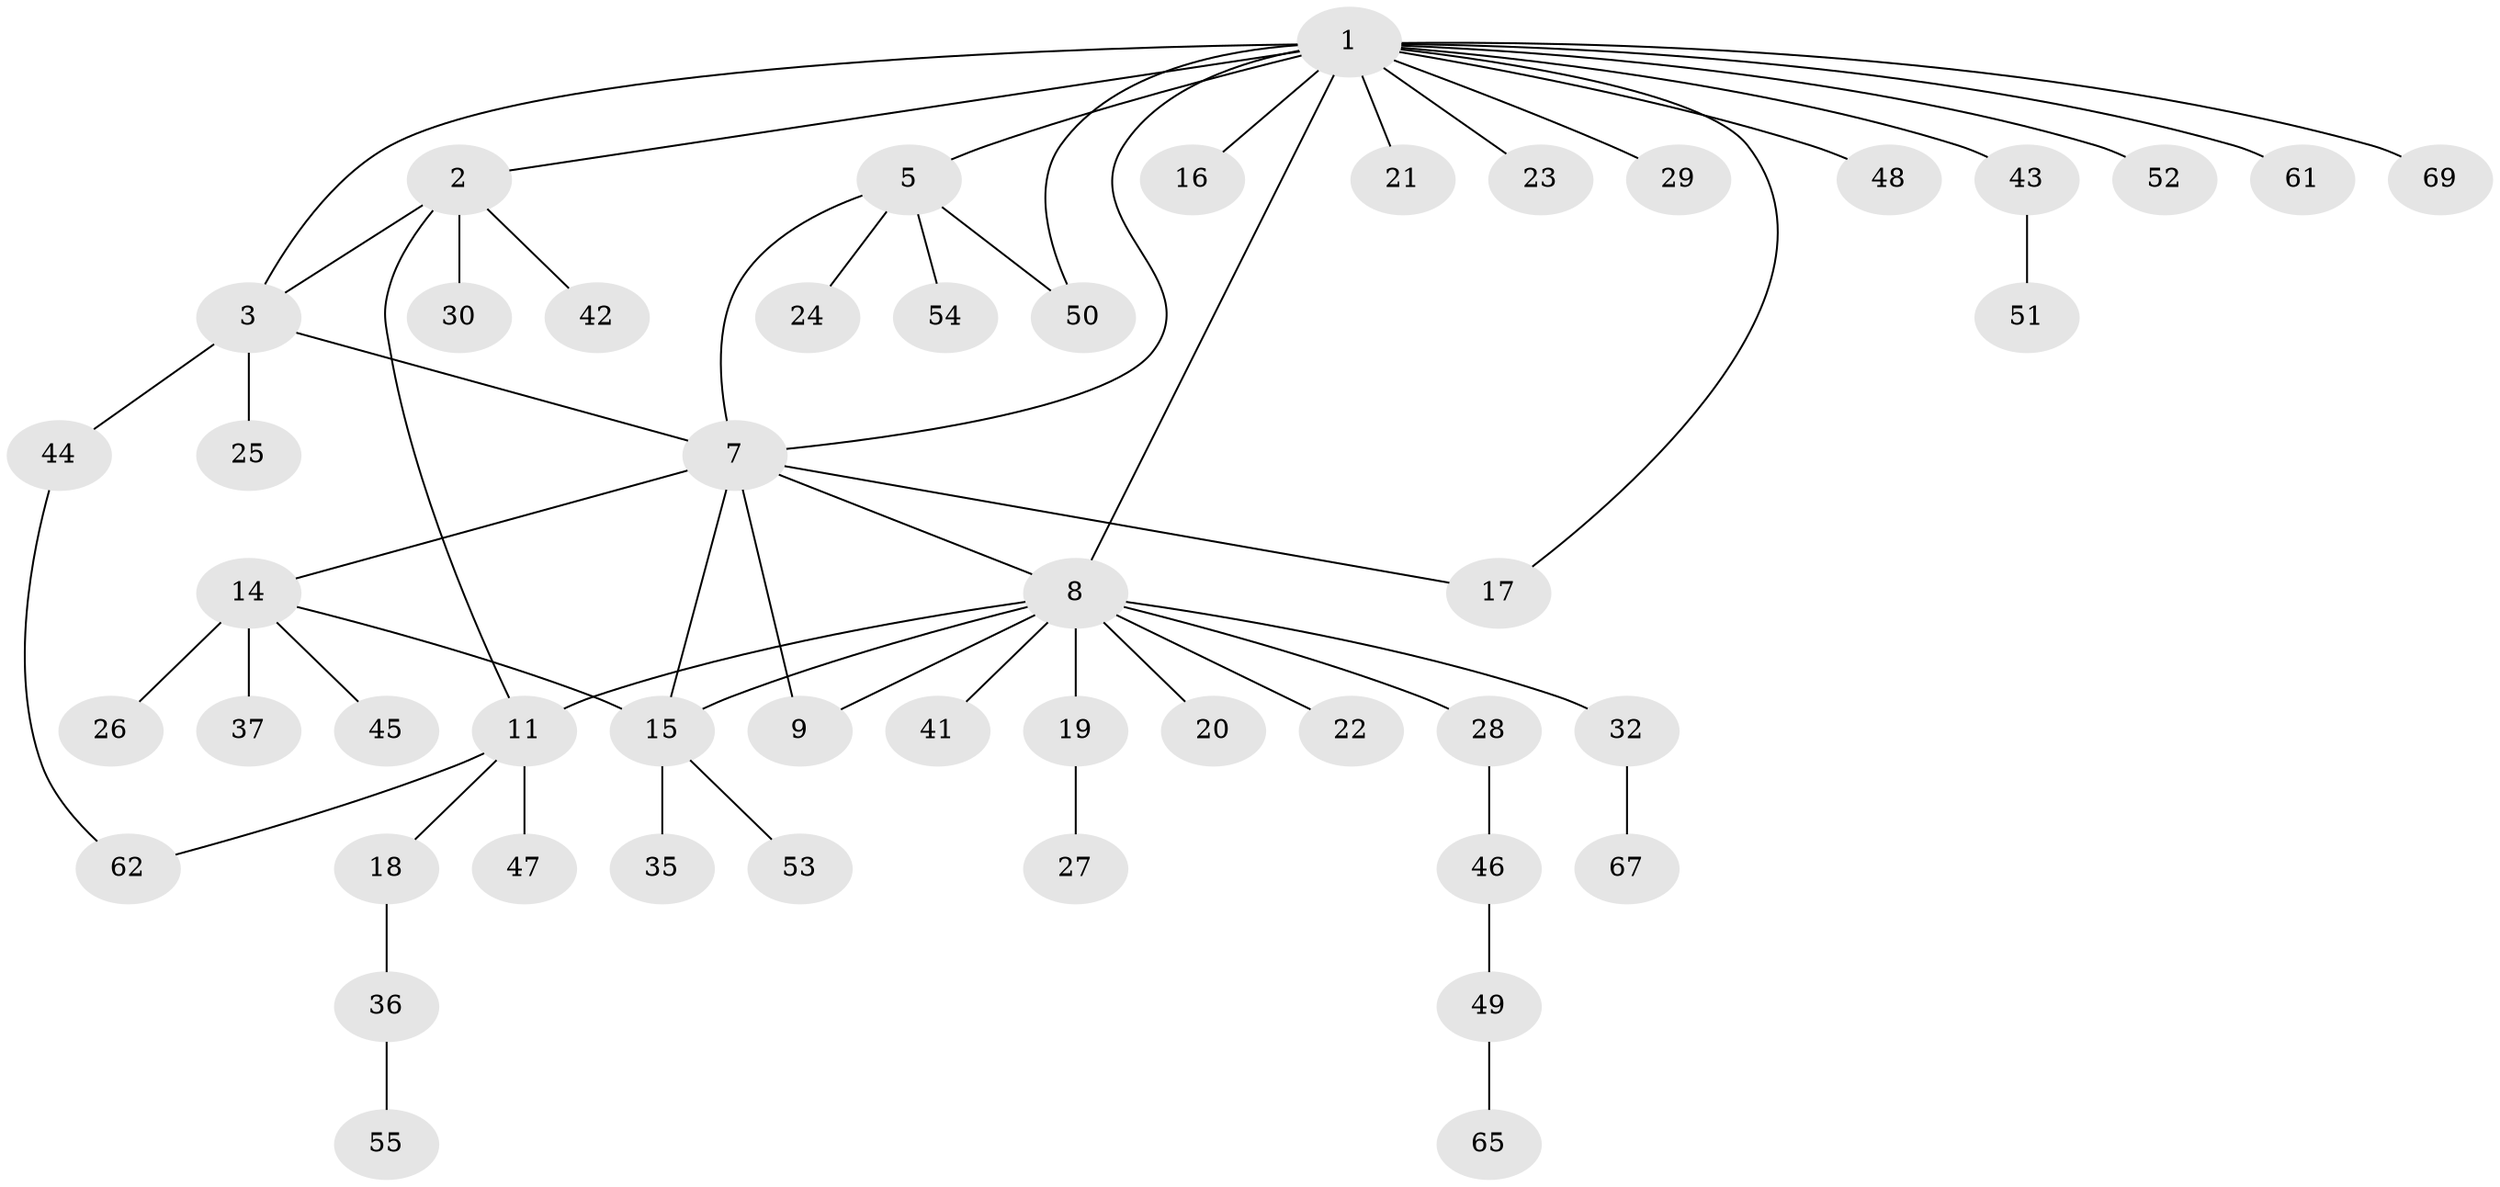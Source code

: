 // original degree distribution, {9: 0.014492753623188406, 6: 0.028985507246376812, 5: 0.043478260869565216, 11: 0.014492753623188406, 4: 0.057971014492753624, 7: 0.014492753623188406, 3: 0.08695652173913043, 8: 0.014492753623188406, 1: 0.463768115942029, 2: 0.2608695652173913}
// Generated by graph-tools (version 1.1) at 2025/11/02/27/25 16:11:35]
// undirected, 49 vertices, 59 edges
graph export_dot {
graph [start="1"]
  node [color=gray90,style=filled];
  1 [super="+4"];
  2 [super="+33"];
  3;
  5 [super="+6"];
  7 [super="+13"];
  8 [super="+10"];
  9 [super="+39"];
  11 [super="+12"];
  14 [super="+31"];
  15 [super="+34"];
  16;
  17;
  18;
  19;
  20;
  21 [super="+38"];
  22;
  23;
  24;
  25 [super="+59"];
  26;
  27 [super="+66"];
  28 [super="+40"];
  29;
  30;
  32 [super="+56"];
  35 [super="+63"];
  36 [super="+68"];
  37;
  41;
  42 [super="+64"];
  43;
  44 [super="+57"];
  45 [super="+60"];
  46;
  47;
  48;
  49 [super="+58"];
  50;
  51;
  52;
  53;
  54;
  55;
  61;
  62;
  65;
  67;
  69;
  1 -- 2;
  1 -- 3;
  1 -- 8 [weight=2];
  1 -- 17;
  1 -- 48;
  1 -- 50;
  1 -- 52;
  1 -- 61;
  1 -- 5 [weight=2];
  1 -- 69;
  1 -- 43;
  1 -- 16;
  1 -- 21;
  1 -- 23;
  1 -- 29;
  1 -- 7;
  2 -- 3;
  2 -- 30;
  2 -- 42;
  2 -- 11;
  3 -- 25;
  3 -- 44;
  3 -- 7;
  5 -- 24;
  5 -- 54;
  5 -- 50;
  5 -- 7;
  7 -- 8;
  7 -- 9;
  7 -- 17;
  7 -- 14;
  7 -- 15;
  8 -- 9;
  8 -- 22;
  8 -- 32;
  8 -- 41;
  8 -- 11 [weight=2];
  8 -- 15;
  8 -- 19;
  8 -- 20;
  8 -- 28;
  11 -- 18;
  11 -- 62;
  11 -- 47;
  14 -- 15;
  14 -- 26;
  14 -- 45;
  14 -- 37;
  15 -- 35;
  15 -- 53;
  18 -- 36;
  19 -- 27;
  28 -- 46;
  32 -- 67;
  36 -- 55;
  43 -- 51;
  44 -- 62;
  46 -- 49;
  49 -- 65;
}
